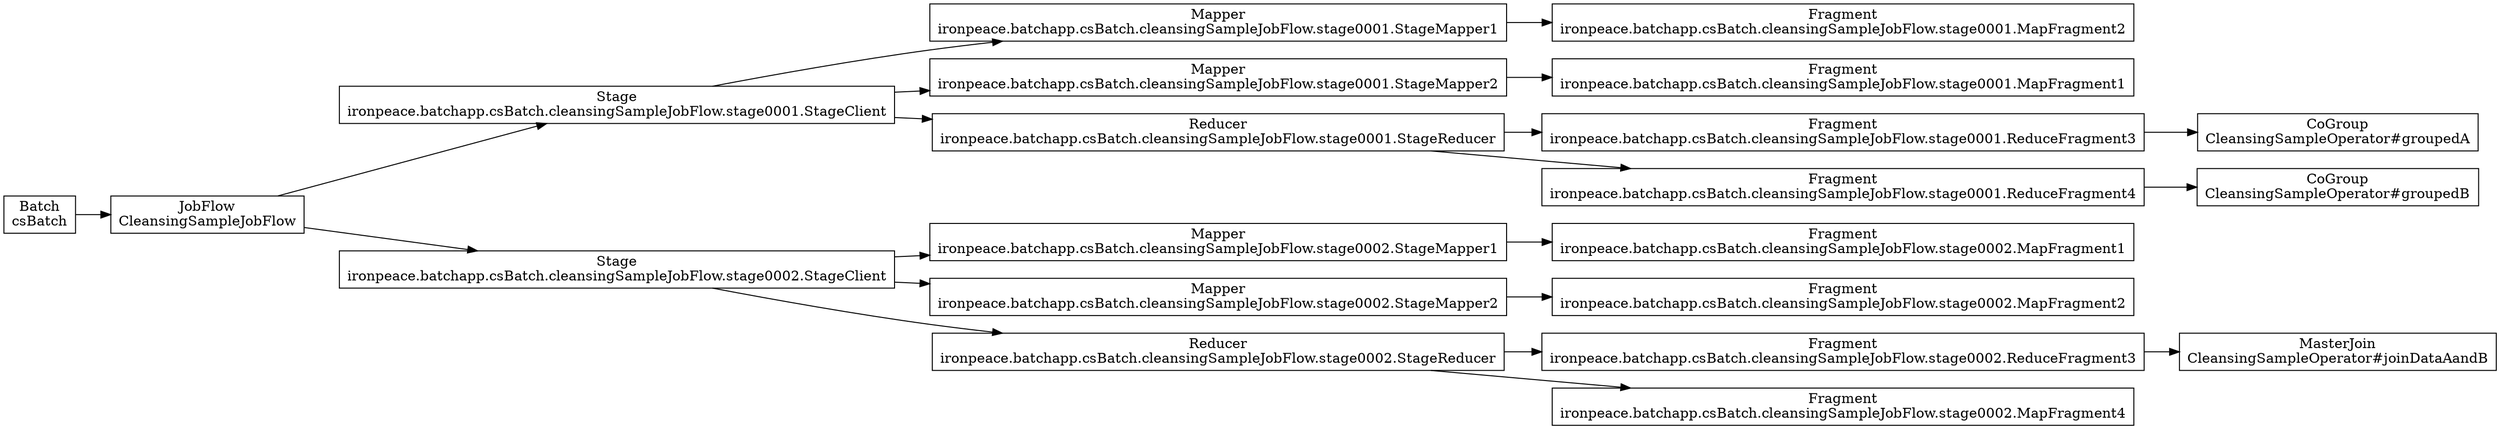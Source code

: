 digraph {
    rankdir = LR;
    "90c36c40-5c99-40ad-b71c-94e5e810478f" [shape=box, label="Batch\ncsBatch"];
    "74cb8ec5-71c4-4086-b6d0-811bc4182538" [shape=box, label="JobFlow\nCleansingSampleJobFlow"];
    "ddf671c6-0d54-4d11-9085-a4cac66cbece" [shape=box, label="Stage\nironpeace.batchapp.csBatch.cleansingSampleJobFlow.stage0001.StageClient"];
    "9cc697cc-2133-4ba4-94e7-719ebc7c9d67" [shape=box, label="Mapper\nironpeace.batchapp.csBatch.cleansingSampleJobFlow.stage0001.StageMapper1"];
    "ddf671c6-0d54-4d11-9085-a4cac66cbece" -> "9cc697cc-2133-4ba4-94e7-719ebc7c9d67";
    "12ca01f7-0112-4c2c-93d8-b9ae165a98c3" [shape=box, label="Fragment\nironpeace.batchapp.csBatch.cleansingSampleJobFlow.stage0001.MapFragment2"];
    "9cc697cc-2133-4ba4-94e7-719ebc7c9d67" -> "12ca01f7-0112-4c2c-93d8-b9ae165a98c3";
    "ddfd6165-736d-4b81-9b65-7dd4fc825f59" [shape=box, label="Mapper\nironpeace.batchapp.csBatch.cleansingSampleJobFlow.stage0001.StageMapper2"];
    "ddf671c6-0d54-4d11-9085-a4cac66cbece" -> "ddfd6165-736d-4b81-9b65-7dd4fc825f59";
    "ee1d713e-de39-4a68-9569-0a22158112a5" [shape=box, label="Fragment\nironpeace.batchapp.csBatch.cleansingSampleJobFlow.stage0001.MapFragment1"];
    "ddfd6165-736d-4b81-9b65-7dd4fc825f59" -> "ee1d713e-de39-4a68-9569-0a22158112a5";
    "8c15713a-3c8d-4e7e-bd01-49b160c478a9" [shape=box, label="Reducer\nironpeace.batchapp.csBatch.cleansingSampleJobFlow.stage0001.StageReducer"];
    "ddf671c6-0d54-4d11-9085-a4cac66cbece" -> "8c15713a-3c8d-4e7e-bd01-49b160c478a9";
    "885ad976-14e6-4eb2-9e63-e2015d3845ba" [shape=box, label="Fragment\nironpeace.batchapp.csBatch.cleansingSampleJobFlow.stage0001.ReduceFragment3"];
    "6535b2f8-216d-4657-8afa-006cf497601a" [shape=box, label="CoGroup\nCleansingSampleOperator#groupedA"];
    "885ad976-14e6-4eb2-9e63-e2015d3845ba" -> "6535b2f8-216d-4657-8afa-006cf497601a";
    "8c15713a-3c8d-4e7e-bd01-49b160c478a9" -> "885ad976-14e6-4eb2-9e63-e2015d3845ba";
    "a9c97e25-b05e-4ac7-a25c-410e42fa4155" [shape=box, label="Fragment\nironpeace.batchapp.csBatch.cleansingSampleJobFlow.stage0001.ReduceFragment4"];
    "9763664f-8d08-451c-8afa-356672228eaa" [shape=box, label="CoGroup\nCleansingSampleOperator#groupedB"];
    "a9c97e25-b05e-4ac7-a25c-410e42fa4155" -> "9763664f-8d08-451c-8afa-356672228eaa";
    "8c15713a-3c8d-4e7e-bd01-49b160c478a9" -> "a9c97e25-b05e-4ac7-a25c-410e42fa4155";
    "74cb8ec5-71c4-4086-b6d0-811bc4182538" -> "ddf671c6-0d54-4d11-9085-a4cac66cbece";
    "0fcebf1c-e04c-4bb9-923a-0db36f25153f" [shape=box, label="Stage\nironpeace.batchapp.csBatch.cleansingSampleJobFlow.stage0002.StageClient"];
    "30c7b5a2-db24-4383-9f6a-a8dbf543a44b" [shape=box, label="Mapper\nironpeace.batchapp.csBatch.cleansingSampleJobFlow.stage0002.StageMapper1"];
    "0fcebf1c-e04c-4bb9-923a-0db36f25153f" -> "30c7b5a2-db24-4383-9f6a-a8dbf543a44b";
    "bcded2e3-63e3-407b-8e87-48c1b4c368a9" [shape=box, label="Fragment\nironpeace.batchapp.csBatch.cleansingSampleJobFlow.stage0002.MapFragment1"];
    "30c7b5a2-db24-4383-9f6a-a8dbf543a44b" -> "bcded2e3-63e3-407b-8e87-48c1b4c368a9";
    "658e2cf4-a08a-47dc-9eb8-e3dec7ff26a1" [shape=box, label="Mapper\nironpeace.batchapp.csBatch.cleansingSampleJobFlow.stage0002.StageMapper2"];
    "0fcebf1c-e04c-4bb9-923a-0db36f25153f" -> "658e2cf4-a08a-47dc-9eb8-e3dec7ff26a1";
    "7d8331f5-6880-4750-a66c-e20bf1be6194" [shape=box, label="Fragment\nironpeace.batchapp.csBatch.cleansingSampleJobFlow.stage0002.MapFragment2"];
    "658e2cf4-a08a-47dc-9eb8-e3dec7ff26a1" -> "7d8331f5-6880-4750-a66c-e20bf1be6194";
    "7e21850b-632c-4c70-b5e3-2c2dab6317b9" [shape=box, label="Reducer\nironpeace.batchapp.csBatch.cleansingSampleJobFlow.stage0002.StageReducer"];
    "0fcebf1c-e04c-4bb9-923a-0db36f25153f" -> "7e21850b-632c-4c70-b5e3-2c2dab6317b9";
    "2d29a2e1-ab9e-4711-baee-48be9e83290e" [shape=box, label="Fragment\nironpeace.batchapp.csBatch.cleansingSampleJobFlow.stage0002.ReduceFragment3"];
    "b0731284-aed6-482f-aa76-f0219f48181f" [shape=box, label="MasterJoin\nCleansingSampleOperator#joinDataAandB"];
    "2d29a2e1-ab9e-4711-baee-48be9e83290e" -> "b0731284-aed6-482f-aa76-f0219f48181f";
    "7e21850b-632c-4c70-b5e3-2c2dab6317b9" -> "2d29a2e1-ab9e-4711-baee-48be9e83290e";
    "4e3122e1-8f6d-4b05-ab29-86fc57aa380c" [shape=box, label="Fragment\nironpeace.batchapp.csBatch.cleansingSampleJobFlow.stage0002.MapFragment4"];
    "7e21850b-632c-4c70-b5e3-2c2dab6317b9" -> "4e3122e1-8f6d-4b05-ab29-86fc57aa380c";
    "74cb8ec5-71c4-4086-b6d0-811bc4182538" -> "0fcebf1c-e04c-4bb9-923a-0db36f25153f";
    "90c36c40-5c99-40ad-b71c-94e5e810478f" -> "74cb8ec5-71c4-4086-b6d0-811bc4182538";
}

